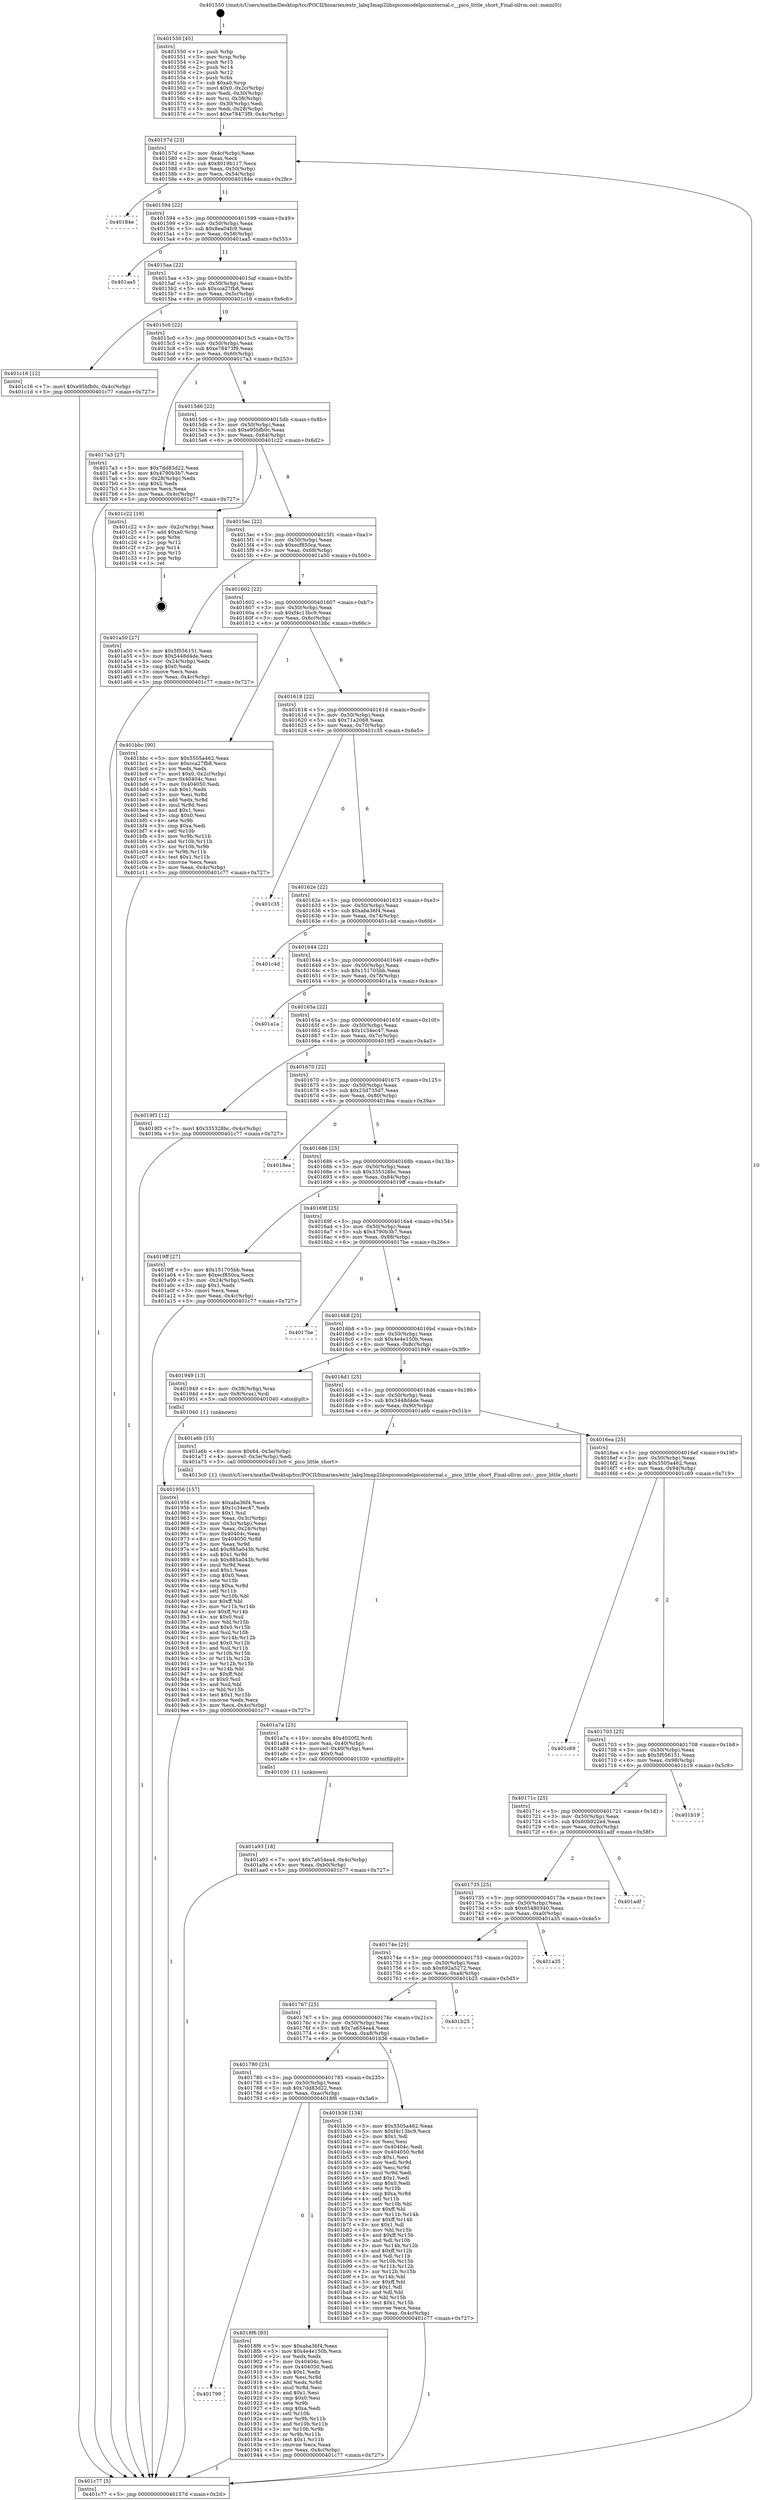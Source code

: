 digraph "0x401550" {
  label = "0x401550 (/mnt/c/Users/mathe/Desktop/tcc/POCII/binaries/extr_labq3map2libspicomodelpicointernal.c__pico_little_short_Final-ollvm.out::main(0))"
  labelloc = "t"
  node[shape=record]

  Entry [label="",width=0.3,height=0.3,shape=circle,fillcolor=black,style=filled]
  "0x40157d" [label="{
     0x40157d [23]\l
     | [instrs]\l
     &nbsp;&nbsp;0x40157d \<+3\>: mov -0x4c(%rbp),%eax\l
     &nbsp;&nbsp;0x401580 \<+2\>: mov %eax,%ecx\l
     &nbsp;&nbsp;0x401582 \<+6\>: sub $0x8019b117,%ecx\l
     &nbsp;&nbsp;0x401588 \<+3\>: mov %eax,-0x50(%rbp)\l
     &nbsp;&nbsp;0x40158b \<+3\>: mov %ecx,-0x54(%rbp)\l
     &nbsp;&nbsp;0x40158e \<+6\>: je 000000000040184e \<main+0x2fe\>\l
  }"]
  "0x40184e" [label="{
     0x40184e\l
  }", style=dashed]
  "0x401594" [label="{
     0x401594 [22]\l
     | [instrs]\l
     &nbsp;&nbsp;0x401594 \<+5\>: jmp 0000000000401599 \<main+0x49\>\l
     &nbsp;&nbsp;0x401599 \<+3\>: mov -0x50(%rbp),%eax\l
     &nbsp;&nbsp;0x40159c \<+5\>: sub $0x8ea04fc9,%eax\l
     &nbsp;&nbsp;0x4015a1 \<+3\>: mov %eax,-0x58(%rbp)\l
     &nbsp;&nbsp;0x4015a4 \<+6\>: je 0000000000401aa5 \<main+0x555\>\l
  }"]
  Exit [label="",width=0.3,height=0.3,shape=circle,fillcolor=black,style=filled,peripheries=2]
  "0x401aa5" [label="{
     0x401aa5\l
  }", style=dashed]
  "0x4015aa" [label="{
     0x4015aa [22]\l
     | [instrs]\l
     &nbsp;&nbsp;0x4015aa \<+5\>: jmp 00000000004015af \<main+0x5f\>\l
     &nbsp;&nbsp;0x4015af \<+3\>: mov -0x50(%rbp),%eax\l
     &nbsp;&nbsp;0x4015b2 \<+5\>: sub $0xcca27fb8,%eax\l
     &nbsp;&nbsp;0x4015b7 \<+3\>: mov %eax,-0x5c(%rbp)\l
     &nbsp;&nbsp;0x4015ba \<+6\>: je 0000000000401c16 \<main+0x6c6\>\l
  }"]
  "0x401a93" [label="{
     0x401a93 [18]\l
     | [instrs]\l
     &nbsp;&nbsp;0x401a93 \<+7\>: movl $0x7a654ea4,-0x4c(%rbp)\l
     &nbsp;&nbsp;0x401a9a \<+6\>: mov %eax,-0xb0(%rbp)\l
     &nbsp;&nbsp;0x401aa0 \<+5\>: jmp 0000000000401c77 \<main+0x727\>\l
  }"]
  "0x401c16" [label="{
     0x401c16 [12]\l
     | [instrs]\l
     &nbsp;&nbsp;0x401c16 \<+7\>: movl $0xe95bfb0c,-0x4c(%rbp)\l
     &nbsp;&nbsp;0x401c1d \<+5\>: jmp 0000000000401c77 \<main+0x727\>\l
  }"]
  "0x4015c0" [label="{
     0x4015c0 [22]\l
     | [instrs]\l
     &nbsp;&nbsp;0x4015c0 \<+5\>: jmp 00000000004015c5 \<main+0x75\>\l
     &nbsp;&nbsp;0x4015c5 \<+3\>: mov -0x50(%rbp),%eax\l
     &nbsp;&nbsp;0x4015c8 \<+5\>: sub $0xe78473f9,%eax\l
     &nbsp;&nbsp;0x4015cd \<+3\>: mov %eax,-0x60(%rbp)\l
     &nbsp;&nbsp;0x4015d0 \<+6\>: je 00000000004017a3 \<main+0x253\>\l
  }"]
  "0x401a7a" [label="{
     0x401a7a [25]\l
     | [instrs]\l
     &nbsp;&nbsp;0x401a7a \<+10\>: movabs $0x4020f2,%rdi\l
     &nbsp;&nbsp;0x401a84 \<+4\>: mov %ax,-0x40(%rbp)\l
     &nbsp;&nbsp;0x401a88 \<+4\>: movswl -0x40(%rbp),%esi\l
     &nbsp;&nbsp;0x401a8c \<+2\>: mov $0x0,%al\l
     &nbsp;&nbsp;0x401a8e \<+5\>: call 0000000000401030 \<printf@plt\>\l
     | [calls]\l
     &nbsp;&nbsp;0x401030 \{1\} (unknown)\l
  }"]
  "0x4017a3" [label="{
     0x4017a3 [27]\l
     | [instrs]\l
     &nbsp;&nbsp;0x4017a3 \<+5\>: mov $0x7dd83d22,%eax\l
     &nbsp;&nbsp;0x4017a8 \<+5\>: mov $0x4790b3b7,%ecx\l
     &nbsp;&nbsp;0x4017ad \<+3\>: mov -0x28(%rbp),%edx\l
     &nbsp;&nbsp;0x4017b0 \<+3\>: cmp $0x2,%edx\l
     &nbsp;&nbsp;0x4017b3 \<+3\>: cmovne %ecx,%eax\l
     &nbsp;&nbsp;0x4017b6 \<+3\>: mov %eax,-0x4c(%rbp)\l
     &nbsp;&nbsp;0x4017b9 \<+5\>: jmp 0000000000401c77 \<main+0x727\>\l
  }"]
  "0x4015d6" [label="{
     0x4015d6 [22]\l
     | [instrs]\l
     &nbsp;&nbsp;0x4015d6 \<+5\>: jmp 00000000004015db \<main+0x8b\>\l
     &nbsp;&nbsp;0x4015db \<+3\>: mov -0x50(%rbp),%eax\l
     &nbsp;&nbsp;0x4015de \<+5\>: sub $0xe95bfb0c,%eax\l
     &nbsp;&nbsp;0x4015e3 \<+3\>: mov %eax,-0x64(%rbp)\l
     &nbsp;&nbsp;0x4015e6 \<+6\>: je 0000000000401c22 \<main+0x6d2\>\l
  }"]
  "0x401c77" [label="{
     0x401c77 [5]\l
     | [instrs]\l
     &nbsp;&nbsp;0x401c77 \<+5\>: jmp 000000000040157d \<main+0x2d\>\l
  }"]
  "0x401550" [label="{
     0x401550 [45]\l
     | [instrs]\l
     &nbsp;&nbsp;0x401550 \<+1\>: push %rbp\l
     &nbsp;&nbsp;0x401551 \<+3\>: mov %rsp,%rbp\l
     &nbsp;&nbsp;0x401554 \<+2\>: push %r15\l
     &nbsp;&nbsp;0x401556 \<+2\>: push %r14\l
     &nbsp;&nbsp;0x401558 \<+2\>: push %r12\l
     &nbsp;&nbsp;0x40155a \<+1\>: push %rbx\l
     &nbsp;&nbsp;0x40155b \<+7\>: sub $0xa0,%rsp\l
     &nbsp;&nbsp;0x401562 \<+7\>: movl $0x0,-0x2c(%rbp)\l
     &nbsp;&nbsp;0x401569 \<+3\>: mov %edi,-0x30(%rbp)\l
     &nbsp;&nbsp;0x40156c \<+4\>: mov %rsi,-0x38(%rbp)\l
     &nbsp;&nbsp;0x401570 \<+3\>: mov -0x30(%rbp),%edi\l
     &nbsp;&nbsp;0x401573 \<+3\>: mov %edi,-0x28(%rbp)\l
     &nbsp;&nbsp;0x401576 \<+7\>: movl $0xe78473f9,-0x4c(%rbp)\l
  }"]
  "0x401956" [label="{
     0x401956 [157]\l
     | [instrs]\l
     &nbsp;&nbsp;0x401956 \<+5\>: mov $0xaba36f4,%ecx\l
     &nbsp;&nbsp;0x40195b \<+5\>: mov $0x1c34ec47,%edx\l
     &nbsp;&nbsp;0x401960 \<+3\>: mov $0x1,%sil\l
     &nbsp;&nbsp;0x401963 \<+3\>: mov %eax,-0x3c(%rbp)\l
     &nbsp;&nbsp;0x401966 \<+3\>: mov -0x3c(%rbp),%eax\l
     &nbsp;&nbsp;0x401969 \<+3\>: mov %eax,-0x24(%rbp)\l
     &nbsp;&nbsp;0x40196c \<+7\>: mov 0x40404c,%eax\l
     &nbsp;&nbsp;0x401973 \<+8\>: mov 0x404050,%r8d\l
     &nbsp;&nbsp;0x40197b \<+3\>: mov %eax,%r9d\l
     &nbsp;&nbsp;0x40197e \<+7\>: add $0x885a043b,%r9d\l
     &nbsp;&nbsp;0x401985 \<+4\>: sub $0x1,%r9d\l
     &nbsp;&nbsp;0x401989 \<+7\>: sub $0x885a043b,%r9d\l
     &nbsp;&nbsp;0x401990 \<+4\>: imul %r9d,%eax\l
     &nbsp;&nbsp;0x401994 \<+3\>: and $0x1,%eax\l
     &nbsp;&nbsp;0x401997 \<+3\>: cmp $0x0,%eax\l
     &nbsp;&nbsp;0x40199a \<+4\>: sete %r10b\l
     &nbsp;&nbsp;0x40199e \<+4\>: cmp $0xa,%r8d\l
     &nbsp;&nbsp;0x4019a2 \<+4\>: setl %r11b\l
     &nbsp;&nbsp;0x4019a6 \<+3\>: mov %r10b,%bl\l
     &nbsp;&nbsp;0x4019a9 \<+3\>: xor $0xff,%bl\l
     &nbsp;&nbsp;0x4019ac \<+3\>: mov %r11b,%r14b\l
     &nbsp;&nbsp;0x4019af \<+4\>: xor $0xff,%r14b\l
     &nbsp;&nbsp;0x4019b3 \<+4\>: xor $0x0,%sil\l
     &nbsp;&nbsp;0x4019b7 \<+3\>: mov %bl,%r15b\l
     &nbsp;&nbsp;0x4019ba \<+4\>: and $0x0,%r15b\l
     &nbsp;&nbsp;0x4019be \<+3\>: and %sil,%r10b\l
     &nbsp;&nbsp;0x4019c1 \<+3\>: mov %r14b,%r12b\l
     &nbsp;&nbsp;0x4019c4 \<+4\>: and $0x0,%r12b\l
     &nbsp;&nbsp;0x4019c8 \<+3\>: and %sil,%r11b\l
     &nbsp;&nbsp;0x4019cb \<+3\>: or %r10b,%r15b\l
     &nbsp;&nbsp;0x4019ce \<+3\>: or %r11b,%r12b\l
     &nbsp;&nbsp;0x4019d1 \<+3\>: xor %r12b,%r15b\l
     &nbsp;&nbsp;0x4019d4 \<+3\>: or %r14b,%bl\l
     &nbsp;&nbsp;0x4019d7 \<+3\>: xor $0xff,%bl\l
     &nbsp;&nbsp;0x4019da \<+4\>: or $0x0,%sil\l
     &nbsp;&nbsp;0x4019de \<+3\>: and %sil,%bl\l
     &nbsp;&nbsp;0x4019e1 \<+3\>: or %bl,%r15b\l
     &nbsp;&nbsp;0x4019e4 \<+4\>: test $0x1,%r15b\l
     &nbsp;&nbsp;0x4019e8 \<+3\>: cmovne %edx,%ecx\l
     &nbsp;&nbsp;0x4019eb \<+3\>: mov %ecx,-0x4c(%rbp)\l
     &nbsp;&nbsp;0x4019ee \<+5\>: jmp 0000000000401c77 \<main+0x727\>\l
  }"]
  "0x401c22" [label="{
     0x401c22 [19]\l
     | [instrs]\l
     &nbsp;&nbsp;0x401c22 \<+3\>: mov -0x2c(%rbp),%eax\l
     &nbsp;&nbsp;0x401c25 \<+7\>: add $0xa0,%rsp\l
     &nbsp;&nbsp;0x401c2c \<+1\>: pop %rbx\l
     &nbsp;&nbsp;0x401c2d \<+2\>: pop %r12\l
     &nbsp;&nbsp;0x401c2f \<+2\>: pop %r14\l
     &nbsp;&nbsp;0x401c31 \<+2\>: pop %r15\l
     &nbsp;&nbsp;0x401c33 \<+1\>: pop %rbp\l
     &nbsp;&nbsp;0x401c34 \<+1\>: ret\l
  }"]
  "0x4015ec" [label="{
     0x4015ec [22]\l
     | [instrs]\l
     &nbsp;&nbsp;0x4015ec \<+5\>: jmp 00000000004015f1 \<main+0xa1\>\l
     &nbsp;&nbsp;0x4015f1 \<+3\>: mov -0x50(%rbp),%eax\l
     &nbsp;&nbsp;0x4015f4 \<+5\>: sub $0xecf850ca,%eax\l
     &nbsp;&nbsp;0x4015f9 \<+3\>: mov %eax,-0x68(%rbp)\l
     &nbsp;&nbsp;0x4015fc \<+6\>: je 0000000000401a50 \<main+0x500\>\l
  }"]
  "0x401799" [label="{
     0x401799\l
  }", style=dashed]
  "0x401a50" [label="{
     0x401a50 [27]\l
     | [instrs]\l
     &nbsp;&nbsp;0x401a50 \<+5\>: mov $0x5f056151,%eax\l
     &nbsp;&nbsp;0x401a55 \<+5\>: mov $0x5448d4de,%ecx\l
     &nbsp;&nbsp;0x401a5a \<+3\>: mov -0x24(%rbp),%edx\l
     &nbsp;&nbsp;0x401a5d \<+3\>: cmp $0x0,%edx\l
     &nbsp;&nbsp;0x401a60 \<+3\>: cmove %ecx,%eax\l
     &nbsp;&nbsp;0x401a63 \<+3\>: mov %eax,-0x4c(%rbp)\l
     &nbsp;&nbsp;0x401a66 \<+5\>: jmp 0000000000401c77 \<main+0x727\>\l
  }"]
  "0x401602" [label="{
     0x401602 [22]\l
     | [instrs]\l
     &nbsp;&nbsp;0x401602 \<+5\>: jmp 0000000000401607 \<main+0xb7\>\l
     &nbsp;&nbsp;0x401607 \<+3\>: mov -0x50(%rbp),%eax\l
     &nbsp;&nbsp;0x40160a \<+5\>: sub $0xf4c13bc9,%eax\l
     &nbsp;&nbsp;0x40160f \<+3\>: mov %eax,-0x6c(%rbp)\l
     &nbsp;&nbsp;0x401612 \<+6\>: je 0000000000401bbc \<main+0x66c\>\l
  }"]
  "0x4018f6" [label="{
     0x4018f6 [83]\l
     | [instrs]\l
     &nbsp;&nbsp;0x4018f6 \<+5\>: mov $0xaba36f4,%eax\l
     &nbsp;&nbsp;0x4018fb \<+5\>: mov $0x4e4e150b,%ecx\l
     &nbsp;&nbsp;0x401900 \<+2\>: xor %edx,%edx\l
     &nbsp;&nbsp;0x401902 \<+7\>: mov 0x40404c,%esi\l
     &nbsp;&nbsp;0x401909 \<+7\>: mov 0x404050,%edi\l
     &nbsp;&nbsp;0x401910 \<+3\>: sub $0x1,%edx\l
     &nbsp;&nbsp;0x401913 \<+3\>: mov %esi,%r8d\l
     &nbsp;&nbsp;0x401916 \<+3\>: add %edx,%r8d\l
     &nbsp;&nbsp;0x401919 \<+4\>: imul %r8d,%esi\l
     &nbsp;&nbsp;0x40191d \<+3\>: and $0x1,%esi\l
     &nbsp;&nbsp;0x401920 \<+3\>: cmp $0x0,%esi\l
     &nbsp;&nbsp;0x401923 \<+4\>: sete %r9b\l
     &nbsp;&nbsp;0x401927 \<+3\>: cmp $0xa,%edi\l
     &nbsp;&nbsp;0x40192a \<+4\>: setl %r10b\l
     &nbsp;&nbsp;0x40192e \<+3\>: mov %r9b,%r11b\l
     &nbsp;&nbsp;0x401931 \<+3\>: and %r10b,%r11b\l
     &nbsp;&nbsp;0x401934 \<+3\>: xor %r10b,%r9b\l
     &nbsp;&nbsp;0x401937 \<+3\>: or %r9b,%r11b\l
     &nbsp;&nbsp;0x40193a \<+4\>: test $0x1,%r11b\l
     &nbsp;&nbsp;0x40193e \<+3\>: cmovne %ecx,%eax\l
     &nbsp;&nbsp;0x401941 \<+3\>: mov %eax,-0x4c(%rbp)\l
     &nbsp;&nbsp;0x401944 \<+5\>: jmp 0000000000401c77 \<main+0x727\>\l
  }"]
  "0x401bbc" [label="{
     0x401bbc [90]\l
     | [instrs]\l
     &nbsp;&nbsp;0x401bbc \<+5\>: mov $0x5505a462,%eax\l
     &nbsp;&nbsp;0x401bc1 \<+5\>: mov $0xcca27fb8,%ecx\l
     &nbsp;&nbsp;0x401bc6 \<+2\>: xor %edx,%edx\l
     &nbsp;&nbsp;0x401bc8 \<+7\>: movl $0x0,-0x2c(%rbp)\l
     &nbsp;&nbsp;0x401bcf \<+7\>: mov 0x40404c,%esi\l
     &nbsp;&nbsp;0x401bd6 \<+7\>: mov 0x404050,%edi\l
     &nbsp;&nbsp;0x401bdd \<+3\>: sub $0x1,%edx\l
     &nbsp;&nbsp;0x401be0 \<+3\>: mov %esi,%r8d\l
     &nbsp;&nbsp;0x401be3 \<+3\>: add %edx,%r8d\l
     &nbsp;&nbsp;0x401be6 \<+4\>: imul %r8d,%esi\l
     &nbsp;&nbsp;0x401bea \<+3\>: and $0x1,%esi\l
     &nbsp;&nbsp;0x401bed \<+3\>: cmp $0x0,%esi\l
     &nbsp;&nbsp;0x401bf0 \<+4\>: sete %r9b\l
     &nbsp;&nbsp;0x401bf4 \<+3\>: cmp $0xa,%edi\l
     &nbsp;&nbsp;0x401bf7 \<+4\>: setl %r10b\l
     &nbsp;&nbsp;0x401bfb \<+3\>: mov %r9b,%r11b\l
     &nbsp;&nbsp;0x401bfe \<+3\>: and %r10b,%r11b\l
     &nbsp;&nbsp;0x401c01 \<+3\>: xor %r10b,%r9b\l
     &nbsp;&nbsp;0x401c04 \<+3\>: or %r9b,%r11b\l
     &nbsp;&nbsp;0x401c07 \<+4\>: test $0x1,%r11b\l
     &nbsp;&nbsp;0x401c0b \<+3\>: cmovne %ecx,%eax\l
     &nbsp;&nbsp;0x401c0e \<+3\>: mov %eax,-0x4c(%rbp)\l
     &nbsp;&nbsp;0x401c11 \<+5\>: jmp 0000000000401c77 \<main+0x727\>\l
  }"]
  "0x401618" [label="{
     0x401618 [22]\l
     | [instrs]\l
     &nbsp;&nbsp;0x401618 \<+5\>: jmp 000000000040161d \<main+0xcd\>\l
     &nbsp;&nbsp;0x40161d \<+3\>: mov -0x50(%rbp),%eax\l
     &nbsp;&nbsp;0x401620 \<+5\>: sub $0x71a2068,%eax\l
     &nbsp;&nbsp;0x401625 \<+3\>: mov %eax,-0x70(%rbp)\l
     &nbsp;&nbsp;0x401628 \<+6\>: je 0000000000401c35 \<main+0x6e5\>\l
  }"]
  "0x401780" [label="{
     0x401780 [25]\l
     | [instrs]\l
     &nbsp;&nbsp;0x401780 \<+5\>: jmp 0000000000401785 \<main+0x235\>\l
     &nbsp;&nbsp;0x401785 \<+3\>: mov -0x50(%rbp),%eax\l
     &nbsp;&nbsp;0x401788 \<+5\>: sub $0x7dd83d22,%eax\l
     &nbsp;&nbsp;0x40178d \<+6\>: mov %eax,-0xac(%rbp)\l
     &nbsp;&nbsp;0x401793 \<+6\>: je 00000000004018f6 \<main+0x3a6\>\l
  }"]
  "0x401c35" [label="{
     0x401c35\l
  }", style=dashed]
  "0x40162e" [label="{
     0x40162e [22]\l
     | [instrs]\l
     &nbsp;&nbsp;0x40162e \<+5\>: jmp 0000000000401633 \<main+0xe3\>\l
     &nbsp;&nbsp;0x401633 \<+3\>: mov -0x50(%rbp),%eax\l
     &nbsp;&nbsp;0x401636 \<+5\>: sub $0xaba36f4,%eax\l
     &nbsp;&nbsp;0x40163b \<+3\>: mov %eax,-0x74(%rbp)\l
     &nbsp;&nbsp;0x40163e \<+6\>: je 0000000000401c4d \<main+0x6fd\>\l
  }"]
  "0x401b36" [label="{
     0x401b36 [134]\l
     | [instrs]\l
     &nbsp;&nbsp;0x401b36 \<+5\>: mov $0x5505a462,%eax\l
     &nbsp;&nbsp;0x401b3b \<+5\>: mov $0xf4c13bc9,%ecx\l
     &nbsp;&nbsp;0x401b40 \<+2\>: mov $0x1,%dl\l
     &nbsp;&nbsp;0x401b42 \<+2\>: xor %esi,%esi\l
     &nbsp;&nbsp;0x401b44 \<+7\>: mov 0x40404c,%edi\l
     &nbsp;&nbsp;0x401b4b \<+8\>: mov 0x404050,%r8d\l
     &nbsp;&nbsp;0x401b53 \<+3\>: sub $0x1,%esi\l
     &nbsp;&nbsp;0x401b56 \<+3\>: mov %edi,%r9d\l
     &nbsp;&nbsp;0x401b59 \<+3\>: add %esi,%r9d\l
     &nbsp;&nbsp;0x401b5c \<+4\>: imul %r9d,%edi\l
     &nbsp;&nbsp;0x401b60 \<+3\>: and $0x1,%edi\l
     &nbsp;&nbsp;0x401b63 \<+3\>: cmp $0x0,%edi\l
     &nbsp;&nbsp;0x401b66 \<+4\>: sete %r10b\l
     &nbsp;&nbsp;0x401b6a \<+4\>: cmp $0xa,%r8d\l
     &nbsp;&nbsp;0x401b6e \<+4\>: setl %r11b\l
     &nbsp;&nbsp;0x401b72 \<+3\>: mov %r10b,%bl\l
     &nbsp;&nbsp;0x401b75 \<+3\>: xor $0xff,%bl\l
     &nbsp;&nbsp;0x401b78 \<+3\>: mov %r11b,%r14b\l
     &nbsp;&nbsp;0x401b7b \<+4\>: xor $0xff,%r14b\l
     &nbsp;&nbsp;0x401b7f \<+3\>: xor $0x1,%dl\l
     &nbsp;&nbsp;0x401b82 \<+3\>: mov %bl,%r15b\l
     &nbsp;&nbsp;0x401b85 \<+4\>: and $0xff,%r15b\l
     &nbsp;&nbsp;0x401b89 \<+3\>: and %dl,%r10b\l
     &nbsp;&nbsp;0x401b8c \<+3\>: mov %r14b,%r12b\l
     &nbsp;&nbsp;0x401b8f \<+4\>: and $0xff,%r12b\l
     &nbsp;&nbsp;0x401b93 \<+3\>: and %dl,%r11b\l
     &nbsp;&nbsp;0x401b96 \<+3\>: or %r10b,%r15b\l
     &nbsp;&nbsp;0x401b99 \<+3\>: or %r11b,%r12b\l
     &nbsp;&nbsp;0x401b9c \<+3\>: xor %r12b,%r15b\l
     &nbsp;&nbsp;0x401b9f \<+3\>: or %r14b,%bl\l
     &nbsp;&nbsp;0x401ba2 \<+3\>: xor $0xff,%bl\l
     &nbsp;&nbsp;0x401ba5 \<+3\>: or $0x1,%dl\l
     &nbsp;&nbsp;0x401ba8 \<+2\>: and %dl,%bl\l
     &nbsp;&nbsp;0x401baa \<+3\>: or %bl,%r15b\l
     &nbsp;&nbsp;0x401bad \<+4\>: test $0x1,%r15b\l
     &nbsp;&nbsp;0x401bb1 \<+3\>: cmovne %ecx,%eax\l
     &nbsp;&nbsp;0x401bb4 \<+3\>: mov %eax,-0x4c(%rbp)\l
     &nbsp;&nbsp;0x401bb7 \<+5\>: jmp 0000000000401c77 \<main+0x727\>\l
  }"]
  "0x401c4d" [label="{
     0x401c4d\l
  }", style=dashed]
  "0x401644" [label="{
     0x401644 [22]\l
     | [instrs]\l
     &nbsp;&nbsp;0x401644 \<+5\>: jmp 0000000000401649 \<main+0xf9\>\l
     &nbsp;&nbsp;0x401649 \<+3\>: mov -0x50(%rbp),%eax\l
     &nbsp;&nbsp;0x40164c \<+5\>: sub $0x151705bb,%eax\l
     &nbsp;&nbsp;0x401651 \<+3\>: mov %eax,-0x78(%rbp)\l
     &nbsp;&nbsp;0x401654 \<+6\>: je 0000000000401a1a \<main+0x4ca\>\l
  }"]
  "0x401767" [label="{
     0x401767 [25]\l
     | [instrs]\l
     &nbsp;&nbsp;0x401767 \<+5\>: jmp 000000000040176c \<main+0x21c\>\l
     &nbsp;&nbsp;0x40176c \<+3\>: mov -0x50(%rbp),%eax\l
     &nbsp;&nbsp;0x40176f \<+5\>: sub $0x7a654ea4,%eax\l
     &nbsp;&nbsp;0x401774 \<+6\>: mov %eax,-0xa8(%rbp)\l
     &nbsp;&nbsp;0x40177a \<+6\>: je 0000000000401b36 \<main+0x5e6\>\l
  }"]
  "0x401a1a" [label="{
     0x401a1a\l
  }", style=dashed]
  "0x40165a" [label="{
     0x40165a [22]\l
     | [instrs]\l
     &nbsp;&nbsp;0x40165a \<+5\>: jmp 000000000040165f \<main+0x10f\>\l
     &nbsp;&nbsp;0x40165f \<+3\>: mov -0x50(%rbp),%eax\l
     &nbsp;&nbsp;0x401662 \<+5\>: sub $0x1c34ec47,%eax\l
     &nbsp;&nbsp;0x401667 \<+3\>: mov %eax,-0x7c(%rbp)\l
     &nbsp;&nbsp;0x40166a \<+6\>: je 00000000004019f3 \<main+0x4a3\>\l
  }"]
  "0x401b25" [label="{
     0x401b25\l
  }", style=dashed]
  "0x4019f3" [label="{
     0x4019f3 [12]\l
     | [instrs]\l
     &nbsp;&nbsp;0x4019f3 \<+7\>: movl $0x335328bc,-0x4c(%rbp)\l
     &nbsp;&nbsp;0x4019fa \<+5\>: jmp 0000000000401c77 \<main+0x727\>\l
  }"]
  "0x401670" [label="{
     0x401670 [22]\l
     | [instrs]\l
     &nbsp;&nbsp;0x401670 \<+5\>: jmp 0000000000401675 \<main+0x125\>\l
     &nbsp;&nbsp;0x401675 \<+3\>: mov -0x50(%rbp),%eax\l
     &nbsp;&nbsp;0x401678 \<+5\>: sub $0x25d735d7,%eax\l
     &nbsp;&nbsp;0x40167d \<+3\>: mov %eax,-0x80(%rbp)\l
     &nbsp;&nbsp;0x401680 \<+6\>: je 00000000004018ea \<main+0x39a\>\l
  }"]
  "0x40174e" [label="{
     0x40174e [25]\l
     | [instrs]\l
     &nbsp;&nbsp;0x40174e \<+5\>: jmp 0000000000401753 \<main+0x203\>\l
     &nbsp;&nbsp;0x401753 \<+3\>: mov -0x50(%rbp),%eax\l
     &nbsp;&nbsp;0x401756 \<+5\>: sub $0x692a5272,%eax\l
     &nbsp;&nbsp;0x40175b \<+6\>: mov %eax,-0xa4(%rbp)\l
     &nbsp;&nbsp;0x401761 \<+6\>: je 0000000000401b25 \<main+0x5d5\>\l
  }"]
  "0x4018ea" [label="{
     0x4018ea\l
  }", style=dashed]
  "0x401686" [label="{
     0x401686 [25]\l
     | [instrs]\l
     &nbsp;&nbsp;0x401686 \<+5\>: jmp 000000000040168b \<main+0x13b\>\l
     &nbsp;&nbsp;0x40168b \<+3\>: mov -0x50(%rbp),%eax\l
     &nbsp;&nbsp;0x40168e \<+5\>: sub $0x335328bc,%eax\l
     &nbsp;&nbsp;0x401693 \<+6\>: mov %eax,-0x84(%rbp)\l
     &nbsp;&nbsp;0x401699 \<+6\>: je 00000000004019ff \<main+0x4af\>\l
  }"]
  "0x401a35" [label="{
     0x401a35\l
  }", style=dashed]
  "0x4019ff" [label="{
     0x4019ff [27]\l
     | [instrs]\l
     &nbsp;&nbsp;0x4019ff \<+5\>: mov $0x151705bb,%eax\l
     &nbsp;&nbsp;0x401a04 \<+5\>: mov $0xecf850ca,%ecx\l
     &nbsp;&nbsp;0x401a09 \<+3\>: mov -0x24(%rbp),%edx\l
     &nbsp;&nbsp;0x401a0c \<+3\>: cmp $0x1,%edx\l
     &nbsp;&nbsp;0x401a0f \<+3\>: cmovl %ecx,%eax\l
     &nbsp;&nbsp;0x401a12 \<+3\>: mov %eax,-0x4c(%rbp)\l
     &nbsp;&nbsp;0x401a15 \<+5\>: jmp 0000000000401c77 \<main+0x727\>\l
  }"]
  "0x40169f" [label="{
     0x40169f [25]\l
     | [instrs]\l
     &nbsp;&nbsp;0x40169f \<+5\>: jmp 00000000004016a4 \<main+0x154\>\l
     &nbsp;&nbsp;0x4016a4 \<+3\>: mov -0x50(%rbp),%eax\l
     &nbsp;&nbsp;0x4016a7 \<+5\>: sub $0x4790b3b7,%eax\l
     &nbsp;&nbsp;0x4016ac \<+6\>: mov %eax,-0x88(%rbp)\l
     &nbsp;&nbsp;0x4016b2 \<+6\>: je 00000000004017be \<main+0x26e\>\l
  }"]
  "0x401735" [label="{
     0x401735 [25]\l
     | [instrs]\l
     &nbsp;&nbsp;0x401735 \<+5\>: jmp 000000000040173a \<main+0x1ea\>\l
     &nbsp;&nbsp;0x40173a \<+3\>: mov -0x50(%rbp),%eax\l
     &nbsp;&nbsp;0x40173d \<+5\>: sub $0x65480340,%eax\l
     &nbsp;&nbsp;0x401742 \<+6\>: mov %eax,-0xa0(%rbp)\l
     &nbsp;&nbsp;0x401748 \<+6\>: je 0000000000401a35 \<main+0x4e5\>\l
  }"]
  "0x4017be" [label="{
     0x4017be\l
  }", style=dashed]
  "0x4016b8" [label="{
     0x4016b8 [25]\l
     | [instrs]\l
     &nbsp;&nbsp;0x4016b8 \<+5\>: jmp 00000000004016bd \<main+0x16d\>\l
     &nbsp;&nbsp;0x4016bd \<+3\>: mov -0x50(%rbp),%eax\l
     &nbsp;&nbsp;0x4016c0 \<+5\>: sub $0x4e4e150b,%eax\l
     &nbsp;&nbsp;0x4016c5 \<+6\>: mov %eax,-0x8c(%rbp)\l
     &nbsp;&nbsp;0x4016cb \<+6\>: je 0000000000401949 \<main+0x3f9\>\l
  }"]
  "0x401adf" [label="{
     0x401adf\l
  }", style=dashed]
  "0x401949" [label="{
     0x401949 [13]\l
     | [instrs]\l
     &nbsp;&nbsp;0x401949 \<+4\>: mov -0x38(%rbp),%rax\l
     &nbsp;&nbsp;0x40194d \<+4\>: mov 0x8(%rax),%rdi\l
     &nbsp;&nbsp;0x401951 \<+5\>: call 0000000000401040 \<atoi@plt\>\l
     | [calls]\l
     &nbsp;&nbsp;0x401040 \{1\} (unknown)\l
  }"]
  "0x4016d1" [label="{
     0x4016d1 [25]\l
     | [instrs]\l
     &nbsp;&nbsp;0x4016d1 \<+5\>: jmp 00000000004016d6 \<main+0x186\>\l
     &nbsp;&nbsp;0x4016d6 \<+3\>: mov -0x50(%rbp),%eax\l
     &nbsp;&nbsp;0x4016d9 \<+5\>: sub $0x5448d4de,%eax\l
     &nbsp;&nbsp;0x4016de \<+6\>: mov %eax,-0x90(%rbp)\l
     &nbsp;&nbsp;0x4016e4 \<+6\>: je 0000000000401a6b \<main+0x51b\>\l
  }"]
  "0x40171c" [label="{
     0x40171c [25]\l
     | [instrs]\l
     &nbsp;&nbsp;0x40171c \<+5\>: jmp 0000000000401721 \<main+0x1d1\>\l
     &nbsp;&nbsp;0x401721 \<+3\>: mov -0x50(%rbp),%eax\l
     &nbsp;&nbsp;0x401724 \<+5\>: sub $0x60b922e4,%eax\l
     &nbsp;&nbsp;0x401729 \<+6\>: mov %eax,-0x9c(%rbp)\l
     &nbsp;&nbsp;0x40172f \<+6\>: je 0000000000401adf \<main+0x58f\>\l
  }"]
  "0x401a6b" [label="{
     0x401a6b [15]\l
     | [instrs]\l
     &nbsp;&nbsp;0x401a6b \<+6\>: movw $0x64,-0x3e(%rbp)\l
     &nbsp;&nbsp;0x401a71 \<+4\>: movswl -0x3e(%rbp),%edi\l
     &nbsp;&nbsp;0x401a75 \<+5\>: call 00000000004013c0 \<_pico_little_short\>\l
     | [calls]\l
     &nbsp;&nbsp;0x4013c0 \{1\} (/mnt/c/Users/mathe/Desktop/tcc/POCII/binaries/extr_labq3map2libspicomodelpicointernal.c__pico_little_short_Final-ollvm.out::_pico_little_short)\l
  }"]
  "0x4016ea" [label="{
     0x4016ea [25]\l
     | [instrs]\l
     &nbsp;&nbsp;0x4016ea \<+5\>: jmp 00000000004016ef \<main+0x19f\>\l
     &nbsp;&nbsp;0x4016ef \<+3\>: mov -0x50(%rbp),%eax\l
     &nbsp;&nbsp;0x4016f2 \<+5\>: sub $0x5505a462,%eax\l
     &nbsp;&nbsp;0x4016f7 \<+6\>: mov %eax,-0x94(%rbp)\l
     &nbsp;&nbsp;0x4016fd \<+6\>: je 0000000000401c69 \<main+0x719\>\l
  }"]
  "0x401b19" [label="{
     0x401b19\l
  }", style=dashed]
  "0x401c69" [label="{
     0x401c69\l
  }", style=dashed]
  "0x401703" [label="{
     0x401703 [25]\l
     | [instrs]\l
     &nbsp;&nbsp;0x401703 \<+5\>: jmp 0000000000401708 \<main+0x1b8\>\l
     &nbsp;&nbsp;0x401708 \<+3\>: mov -0x50(%rbp),%eax\l
     &nbsp;&nbsp;0x40170b \<+5\>: sub $0x5f056151,%eax\l
     &nbsp;&nbsp;0x401710 \<+6\>: mov %eax,-0x98(%rbp)\l
     &nbsp;&nbsp;0x401716 \<+6\>: je 0000000000401b19 \<main+0x5c9\>\l
  }"]
  Entry -> "0x401550" [label=" 1"]
  "0x40157d" -> "0x40184e" [label=" 0"]
  "0x40157d" -> "0x401594" [label=" 11"]
  "0x401c22" -> Exit [label=" 1"]
  "0x401594" -> "0x401aa5" [label=" 0"]
  "0x401594" -> "0x4015aa" [label=" 11"]
  "0x401c16" -> "0x401c77" [label=" 1"]
  "0x4015aa" -> "0x401c16" [label=" 1"]
  "0x4015aa" -> "0x4015c0" [label=" 10"]
  "0x401bbc" -> "0x401c77" [label=" 1"]
  "0x4015c0" -> "0x4017a3" [label=" 1"]
  "0x4015c0" -> "0x4015d6" [label=" 9"]
  "0x4017a3" -> "0x401c77" [label=" 1"]
  "0x401550" -> "0x40157d" [label=" 1"]
  "0x401c77" -> "0x40157d" [label=" 10"]
  "0x401b36" -> "0x401c77" [label=" 1"]
  "0x4015d6" -> "0x401c22" [label=" 1"]
  "0x4015d6" -> "0x4015ec" [label=" 8"]
  "0x401a93" -> "0x401c77" [label=" 1"]
  "0x4015ec" -> "0x401a50" [label=" 1"]
  "0x4015ec" -> "0x401602" [label=" 7"]
  "0x401a7a" -> "0x401a93" [label=" 1"]
  "0x401602" -> "0x401bbc" [label=" 1"]
  "0x401602" -> "0x401618" [label=" 6"]
  "0x401a6b" -> "0x401a7a" [label=" 1"]
  "0x401618" -> "0x401c35" [label=" 0"]
  "0x401618" -> "0x40162e" [label=" 6"]
  "0x4019ff" -> "0x401c77" [label=" 1"]
  "0x40162e" -> "0x401c4d" [label=" 0"]
  "0x40162e" -> "0x401644" [label=" 6"]
  "0x4019f3" -> "0x401c77" [label=" 1"]
  "0x401644" -> "0x401a1a" [label=" 0"]
  "0x401644" -> "0x40165a" [label=" 6"]
  "0x401949" -> "0x401956" [label=" 1"]
  "0x40165a" -> "0x4019f3" [label=" 1"]
  "0x40165a" -> "0x401670" [label=" 5"]
  "0x4018f6" -> "0x401c77" [label=" 1"]
  "0x401670" -> "0x4018ea" [label=" 0"]
  "0x401670" -> "0x401686" [label=" 5"]
  "0x401780" -> "0x4018f6" [label=" 1"]
  "0x401686" -> "0x4019ff" [label=" 1"]
  "0x401686" -> "0x40169f" [label=" 4"]
  "0x401a50" -> "0x401c77" [label=" 1"]
  "0x40169f" -> "0x4017be" [label=" 0"]
  "0x40169f" -> "0x4016b8" [label=" 4"]
  "0x401767" -> "0x401b36" [label=" 1"]
  "0x4016b8" -> "0x401949" [label=" 1"]
  "0x4016b8" -> "0x4016d1" [label=" 3"]
  "0x401956" -> "0x401c77" [label=" 1"]
  "0x4016d1" -> "0x401a6b" [label=" 1"]
  "0x4016d1" -> "0x4016ea" [label=" 2"]
  "0x40174e" -> "0x401b25" [label=" 0"]
  "0x4016ea" -> "0x401c69" [label=" 0"]
  "0x4016ea" -> "0x401703" [label=" 2"]
  "0x401780" -> "0x401799" [label=" 0"]
  "0x401703" -> "0x401b19" [label=" 0"]
  "0x401703" -> "0x40171c" [label=" 2"]
  "0x40174e" -> "0x401767" [label=" 2"]
  "0x40171c" -> "0x401adf" [label=" 0"]
  "0x40171c" -> "0x401735" [label=" 2"]
  "0x401767" -> "0x401780" [label=" 1"]
  "0x401735" -> "0x401a35" [label=" 0"]
  "0x401735" -> "0x40174e" [label=" 2"]
}
